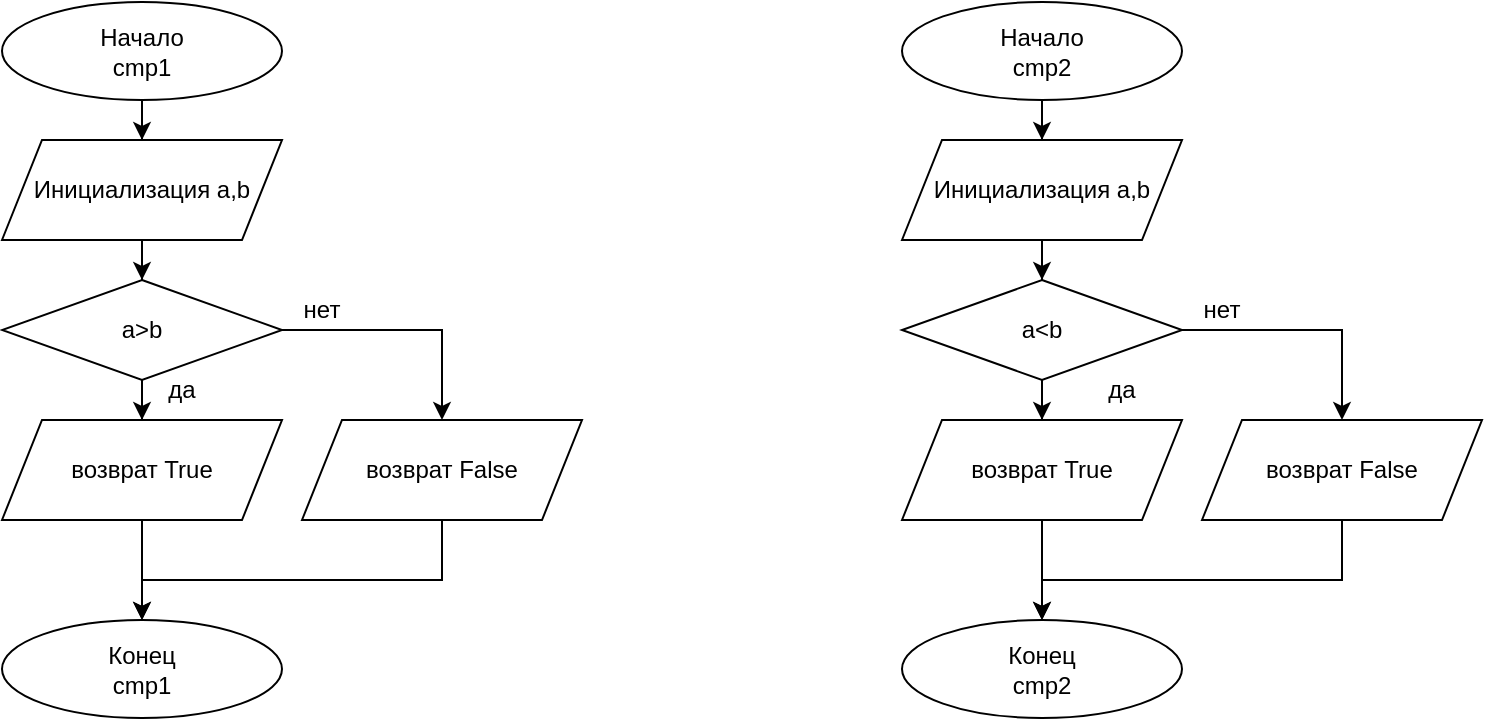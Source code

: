 <mxfile version="25.0.3">
  <diagram name="Страница — 1" id="BJBH2ZONZ-kimbPgvYMl">
    <mxGraphModel dx="1290" dy="1744" grid="1" gridSize="10" guides="1" tooltips="1" connect="1" arrows="1" fold="1" page="1" pageScale="1" pageWidth="827" pageHeight="1169" math="0" shadow="0">
      <root>
        <mxCell id="0" />
        <mxCell id="1" parent="0" />
        <mxCell id="bkZ5DN4AKT6iIa9H83fq-2" style="edgeStyle=orthogonalEdgeStyle;rounded=0;orthogonalLoop=1;jettySize=auto;html=1;" edge="1" parent="1" source="bkZ5DN4AKT6iIa9H83fq-1" target="bkZ5DN4AKT6iIa9H83fq-3">
          <mxGeometry relative="1" as="geometry">
            <mxPoint x="110" y="-1090" as="targetPoint" />
          </mxGeometry>
        </mxCell>
        <mxCell id="bkZ5DN4AKT6iIa9H83fq-1" value="Начало&lt;div&gt;cmp1&lt;/div&gt;" style="ellipse;whiteSpace=wrap;html=1;" vertex="1" parent="1">
          <mxGeometry x="40" y="-1169" width="140" height="49" as="geometry" />
        </mxCell>
        <mxCell id="bkZ5DN4AKT6iIa9H83fq-4" style="edgeStyle=orthogonalEdgeStyle;rounded=0;orthogonalLoop=1;jettySize=auto;html=1;" edge="1" parent="1" source="bkZ5DN4AKT6iIa9H83fq-3" target="bkZ5DN4AKT6iIa9H83fq-5">
          <mxGeometry relative="1" as="geometry">
            <mxPoint x="110" y="-1020" as="targetPoint" />
          </mxGeometry>
        </mxCell>
        <mxCell id="bkZ5DN4AKT6iIa9H83fq-3" value="Инициализация a,b" style="shape=parallelogram;perimeter=parallelogramPerimeter;whiteSpace=wrap;html=1;fixedSize=1;" vertex="1" parent="1">
          <mxGeometry x="40" y="-1100" width="140" height="50" as="geometry" />
        </mxCell>
        <mxCell id="bkZ5DN4AKT6iIa9H83fq-6" style="edgeStyle=orthogonalEdgeStyle;rounded=0;orthogonalLoop=1;jettySize=auto;html=1;" edge="1" parent="1" source="bkZ5DN4AKT6iIa9H83fq-5" target="bkZ5DN4AKT6iIa9H83fq-7">
          <mxGeometry relative="1" as="geometry">
            <mxPoint x="110" y="-960" as="targetPoint" />
          </mxGeometry>
        </mxCell>
        <mxCell id="bkZ5DN4AKT6iIa9H83fq-8" style="edgeStyle=orthogonalEdgeStyle;rounded=0;orthogonalLoop=1;jettySize=auto;html=1;" edge="1" parent="1" source="bkZ5DN4AKT6iIa9H83fq-5" target="bkZ5DN4AKT6iIa9H83fq-9">
          <mxGeometry relative="1" as="geometry">
            <mxPoint x="250" y="-960" as="targetPoint" />
          </mxGeometry>
        </mxCell>
        <mxCell id="bkZ5DN4AKT6iIa9H83fq-5" value="a&amp;gt;b" style="rhombus;whiteSpace=wrap;html=1;" vertex="1" parent="1">
          <mxGeometry x="40" y="-1030" width="140" height="50" as="geometry" />
        </mxCell>
        <mxCell id="bkZ5DN4AKT6iIa9H83fq-12" style="edgeStyle=orthogonalEdgeStyle;rounded=0;orthogonalLoop=1;jettySize=auto;html=1;entryX=0.5;entryY=0;entryDx=0;entryDy=0;" edge="1" parent="1" source="bkZ5DN4AKT6iIa9H83fq-7" target="bkZ5DN4AKT6iIa9H83fq-11">
          <mxGeometry relative="1" as="geometry" />
        </mxCell>
        <mxCell id="bkZ5DN4AKT6iIa9H83fq-7" value="возврат True" style="shape=parallelogram;perimeter=parallelogramPerimeter;whiteSpace=wrap;html=1;fixedSize=1;" vertex="1" parent="1">
          <mxGeometry x="40" y="-960" width="140" height="50" as="geometry" />
        </mxCell>
        <mxCell id="bkZ5DN4AKT6iIa9H83fq-13" style="edgeStyle=orthogonalEdgeStyle;rounded=0;orthogonalLoop=1;jettySize=auto;html=1;" edge="1" parent="1" source="bkZ5DN4AKT6iIa9H83fq-9" target="bkZ5DN4AKT6iIa9H83fq-11">
          <mxGeometry relative="1" as="geometry">
            <Array as="points">
              <mxPoint x="260" y="-880" />
              <mxPoint x="110" y="-880" />
            </Array>
          </mxGeometry>
        </mxCell>
        <mxCell id="bkZ5DN4AKT6iIa9H83fq-9" value="возврат False" style="shape=parallelogram;perimeter=parallelogramPerimeter;whiteSpace=wrap;html=1;fixedSize=1;" vertex="1" parent="1">
          <mxGeometry x="190" y="-960" width="140" height="50" as="geometry" />
        </mxCell>
        <mxCell id="bkZ5DN4AKT6iIa9H83fq-11" value="Конец&lt;br&gt;&lt;div&gt;cmp1&lt;/div&gt;" style="ellipse;whiteSpace=wrap;html=1;" vertex="1" parent="1">
          <mxGeometry x="40" y="-860" width="140" height="49" as="geometry" />
        </mxCell>
        <mxCell id="bkZ5DN4AKT6iIa9H83fq-14" style="edgeStyle=orthogonalEdgeStyle;rounded=0;orthogonalLoop=1;jettySize=auto;html=1;" edge="1" source="bkZ5DN4AKT6iIa9H83fq-15" target="bkZ5DN4AKT6iIa9H83fq-17" parent="1">
          <mxGeometry relative="1" as="geometry">
            <mxPoint x="560" y="-1090" as="targetPoint" />
          </mxGeometry>
        </mxCell>
        <mxCell id="bkZ5DN4AKT6iIa9H83fq-15" value="Начало&lt;div&gt;cmp2&lt;/div&gt;" style="ellipse;whiteSpace=wrap;html=1;" vertex="1" parent="1">
          <mxGeometry x="490" y="-1169" width="140" height="49" as="geometry" />
        </mxCell>
        <mxCell id="bkZ5DN4AKT6iIa9H83fq-16" style="edgeStyle=orthogonalEdgeStyle;rounded=0;orthogonalLoop=1;jettySize=auto;html=1;" edge="1" source="bkZ5DN4AKT6iIa9H83fq-17" target="bkZ5DN4AKT6iIa9H83fq-20" parent="1">
          <mxGeometry relative="1" as="geometry">
            <mxPoint x="560" y="-1020" as="targetPoint" />
          </mxGeometry>
        </mxCell>
        <mxCell id="bkZ5DN4AKT6iIa9H83fq-17" value="Инициализация a,b" style="shape=parallelogram;perimeter=parallelogramPerimeter;whiteSpace=wrap;html=1;fixedSize=1;" vertex="1" parent="1">
          <mxGeometry x="490" y="-1100" width="140" height="50" as="geometry" />
        </mxCell>
        <mxCell id="bkZ5DN4AKT6iIa9H83fq-18" style="edgeStyle=orthogonalEdgeStyle;rounded=0;orthogonalLoop=1;jettySize=auto;html=1;" edge="1" source="bkZ5DN4AKT6iIa9H83fq-20" target="bkZ5DN4AKT6iIa9H83fq-22" parent="1">
          <mxGeometry relative="1" as="geometry">
            <mxPoint x="560" y="-960" as="targetPoint" />
          </mxGeometry>
        </mxCell>
        <mxCell id="bkZ5DN4AKT6iIa9H83fq-19" style="edgeStyle=orthogonalEdgeStyle;rounded=0;orthogonalLoop=1;jettySize=auto;html=1;" edge="1" source="bkZ5DN4AKT6iIa9H83fq-20" target="bkZ5DN4AKT6iIa9H83fq-24" parent="1">
          <mxGeometry relative="1" as="geometry">
            <mxPoint x="700" y="-960" as="targetPoint" />
          </mxGeometry>
        </mxCell>
        <mxCell id="bkZ5DN4AKT6iIa9H83fq-20" value="a&amp;lt;b" style="rhombus;whiteSpace=wrap;html=1;" vertex="1" parent="1">
          <mxGeometry x="490" y="-1030" width="140" height="50" as="geometry" />
        </mxCell>
        <mxCell id="bkZ5DN4AKT6iIa9H83fq-21" style="edgeStyle=orthogonalEdgeStyle;rounded=0;orthogonalLoop=1;jettySize=auto;html=1;entryX=0.5;entryY=0;entryDx=0;entryDy=0;" edge="1" source="bkZ5DN4AKT6iIa9H83fq-22" target="bkZ5DN4AKT6iIa9H83fq-25" parent="1">
          <mxGeometry relative="1" as="geometry" />
        </mxCell>
        <mxCell id="bkZ5DN4AKT6iIa9H83fq-22" value="возврат True" style="shape=parallelogram;perimeter=parallelogramPerimeter;whiteSpace=wrap;html=1;fixedSize=1;" vertex="1" parent="1">
          <mxGeometry x="490" y="-960" width="140" height="50" as="geometry" />
        </mxCell>
        <mxCell id="bkZ5DN4AKT6iIa9H83fq-23" style="edgeStyle=orthogonalEdgeStyle;rounded=0;orthogonalLoop=1;jettySize=auto;html=1;" edge="1" source="bkZ5DN4AKT6iIa9H83fq-24" target="bkZ5DN4AKT6iIa9H83fq-25" parent="1">
          <mxGeometry relative="1" as="geometry">
            <Array as="points">
              <mxPoint x="710" y="-880" />
              <mxPoint x="560" y="-880" />
            </Array>
          </mxGeometry>
        </mxCell>
        <mxCell id="bkZ5DN4AKT6iIa9H83fq-24" value="возврат False" style="shape=parallelogram;perimeter=parallelogramPerimeter;whiteSpace=wrap;html=1;fixedSize=1;" vertex="1" parent="1">
          <mxGeometry x="640" y="-960" width="140" height="50" as="geometry" />
        </mxCell>
        <mxCell id="bkZ5DN4AKT6iIa9H83fq-25" value="Конец&lt;br&gt;&lt;div&gt;cmp2&lt;/div&gt;" style="ellipse;whiteSpace=wrap;html=1;" vertex="1" parent="1">
          <mxGeometry x="490" y="-860" width="140" height="49" as="geometry" />
        </mxCell>
        <mxCell id="bkZ5DN4AKT6iIa9H83fq-26" value="нет" style="text;html=1;align=center;verticalAlign=middle;whiteSpace=wrap;rounded=0;" vertex="1" parent="1">
          <mxGeometry x="170" y="-1030" width="60" height="30" as="geometry" />
        </mxCell>
        <mxCell id="bkZ5DN4AKT6iIa9H83fq-27" value="нет" style="text;html=1;align=center;verticalAlign=middle;whiteSpace=wrap;rounded=0;" vertex="1" parent="1">
          <mxGeometry x="620" y="-1030" width="60" height="30" as="geometry" />
        </mxCell>
        <mxCell id="bkZ5DN4AKT6iIa9H83fq-28" value="да" style="text;html=1;align=center;verticalAlign=middle;whiteSpace=wrap;rounded=0;" vertex="1" parent="1">
          <mxGeometry x="100" y="-990" width="60" height="30" as="geometry" />
        </mxCell>
        <mxCell id="bkZ5DN4AKT6iIa9H83fq-29" value="да" style="text;html=1;align=center;verticalAlign=middle;whiteSpace=wrap;rounded=0;" vertex="1" parent="1">
          <mxGeometry x="570" y="-990" width="60" height="30" as="geometry" />
        </mxCell>
      </root>
    </mxGraphModel>
  </diagram>
</mxfile>
